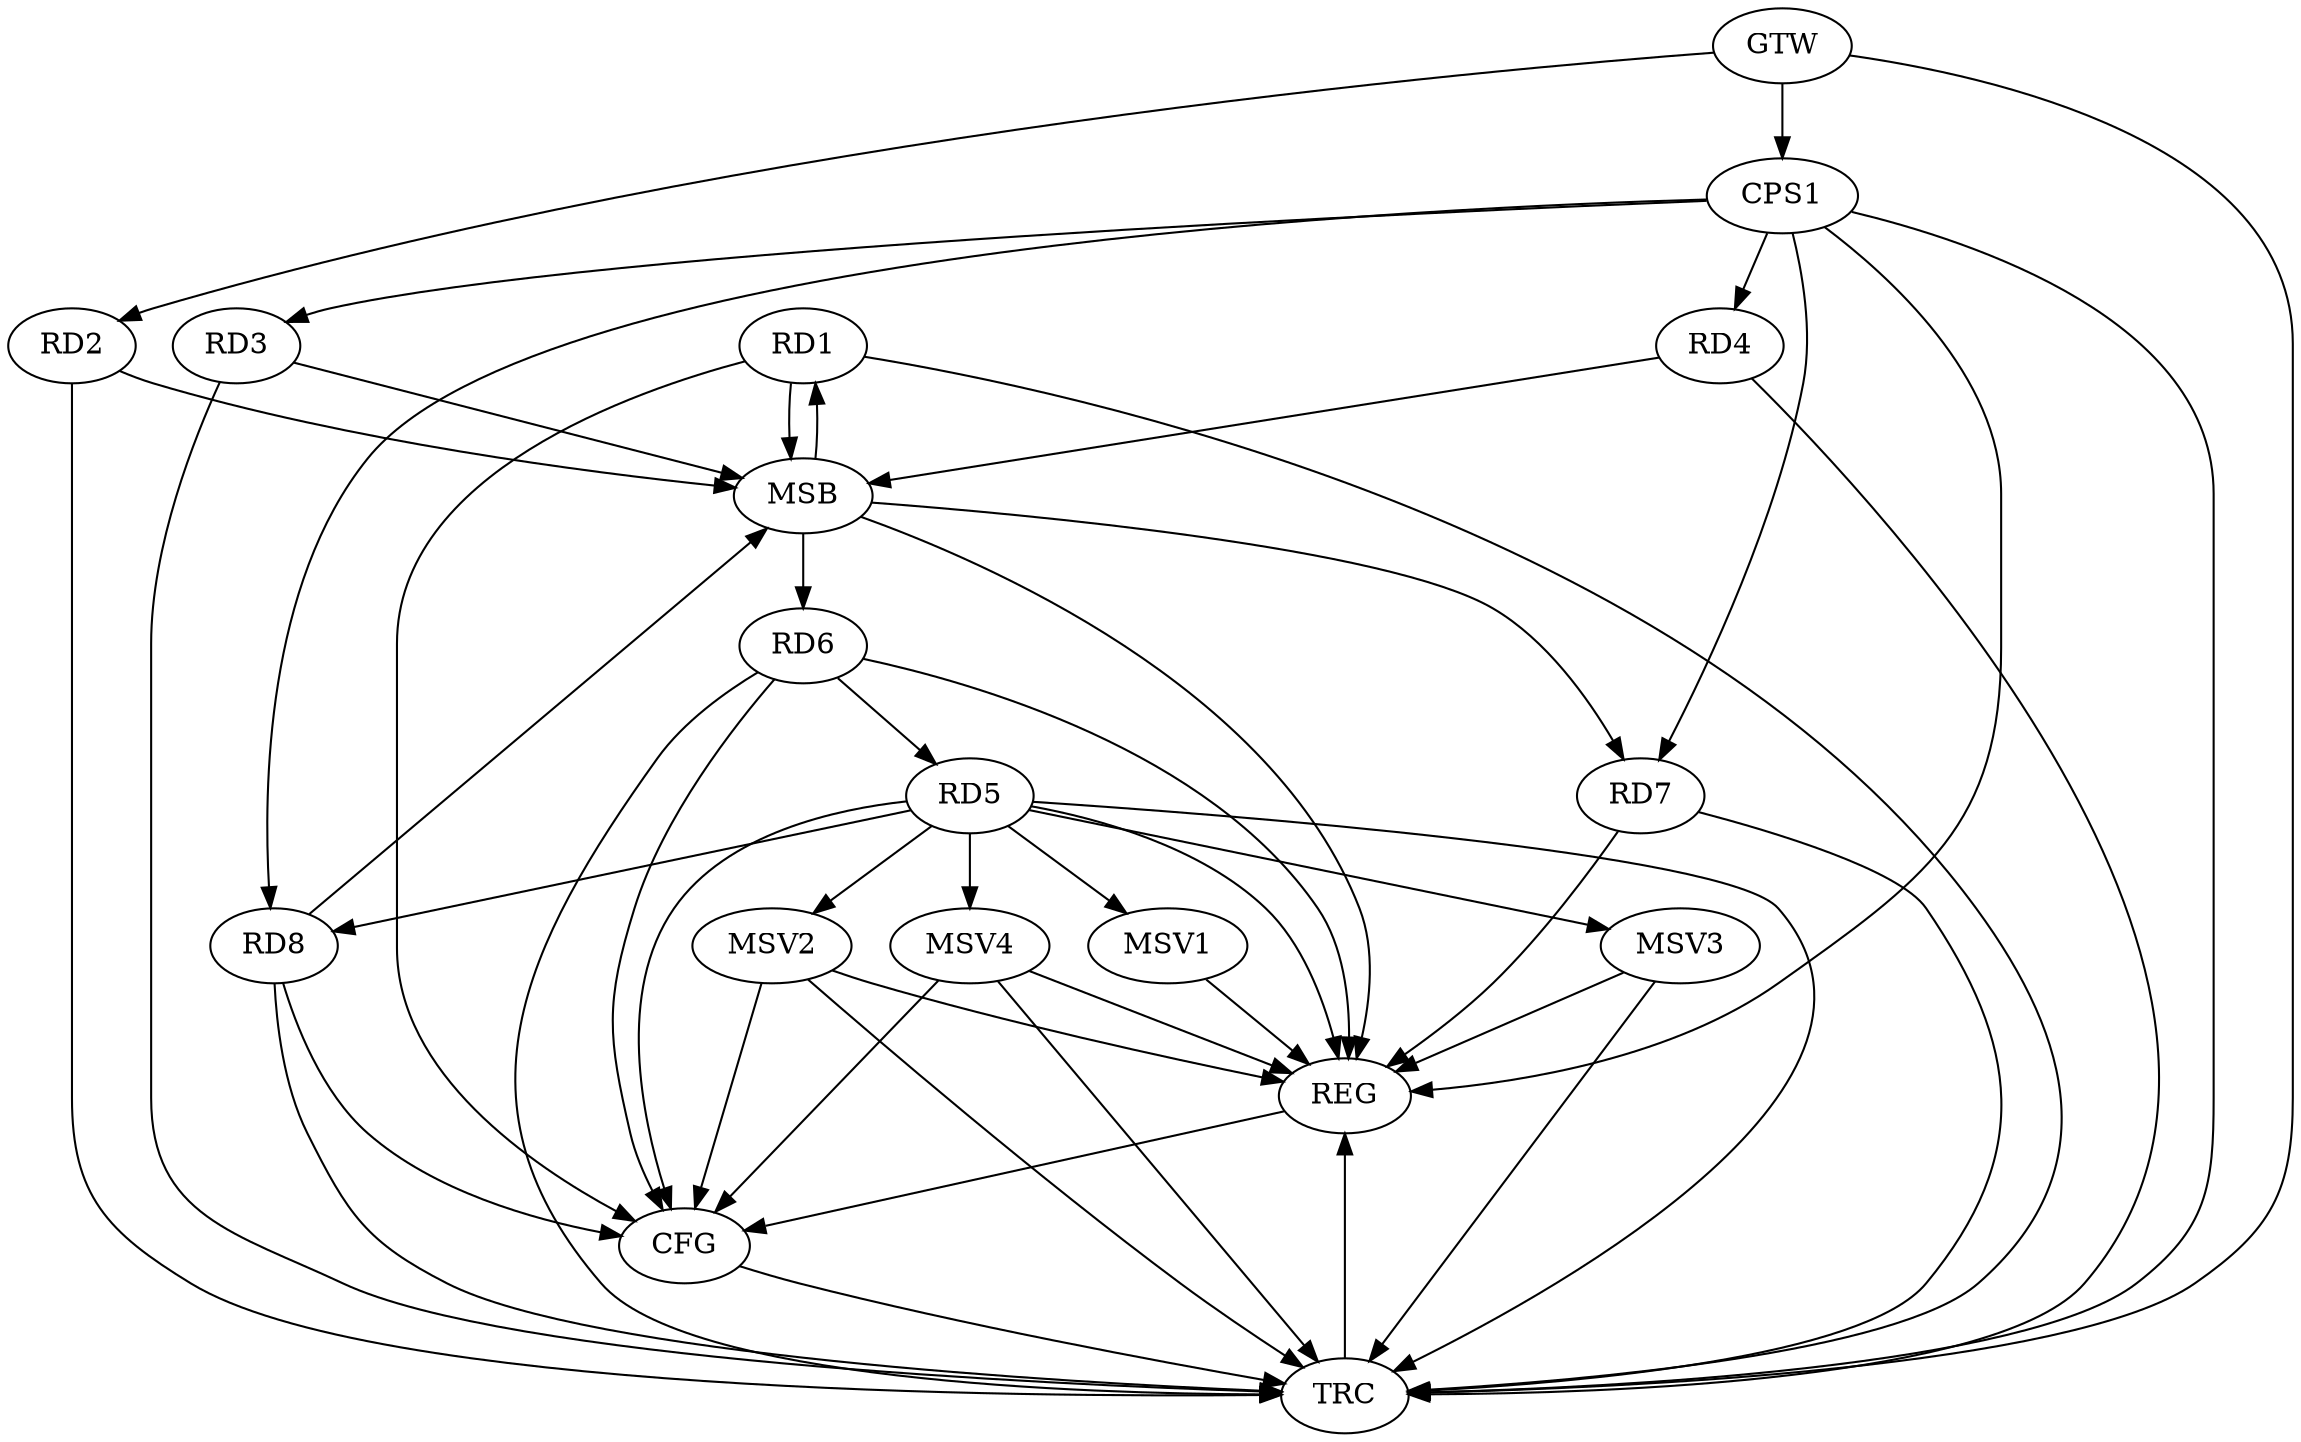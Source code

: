 strict digraph G {
  RD1 [ label="RD1" ];
  RD2 [ label="RD2" ];
  RD3 [ label="RD3" ];
  RD4 [ label="RD4" ];
  RD5 [ label="RD5" ];
  RD6 [ label="RD6" ];
  RD7 [ label="RD7" ];
  RD8 [ label="RD8" ];
  CPS1 [ label="CPS1" ];
  GTW [ label="GTW" ];
  REG [ label="REG" ];
  MSB [ label="MSB" ];
  CFG [ label="CFG" ];
  TRC [ label="TRC" ];
  MSV1 [ label="MSV1" ];
  MSV2 [ label="MSV2" ];
  MSV3 [ label="MSV3" ];
  MSV4 [ label="MSV4" ];
  RD6 -> RD5;
  RD5 -> RD8;
  CPS1 -> RD3;
  CPS1 -> RD4;
  CPS1 -> RD7;
  CPS1 -> RD8;
  GTW -> RD2;
  GTW -> CPS1;
  RD5 -> REG;
  RD6 -> REG;
  RD7 -> REG;
  CPS1 -> REG;
  RD1 -> MSB;
  MSB -> RD6;
  MSB -> REG;
  RD2 -> MSB;
  MSB -> RD1;
  MSB -> RD7;
  RD3 -> MSB;
  RD4 -> MSB;
  RD8 -> MSB;
  RD6 -> CFG;
  RD1 -> CFG;
  RD5 -> CFG;
  RD8 -> CFG;
  REG -> CFG;
  RD1 -> TRC;
  RD2 -> TRC;
  RD3 -> TRC;
  RD4 -> TRC;
  RD5 -> TRC;
  RD6 -> TRC;
  RD7 -> TRC;
  RD8 -> TRC;
  CPS1 -> TRC;
  GTW -> TRC;
  CFG -> TRC;
  TRC -> REG;
  RD5 -> MSV1;
  RD5 -> MSV2;
  MSV1 -> REG;
  MSV2 -> REG;
  MSV2 -> TRC;
  MSV2 -> CFG;
  RD5 -> MSV3;
  MSV3 -> REG;
  MSV3 -> TRC;
  RD5 -> MSV4;
  MSV4 -> REG;
  MSV4 -> TRC;
  MSV4 -> CFG;
}
